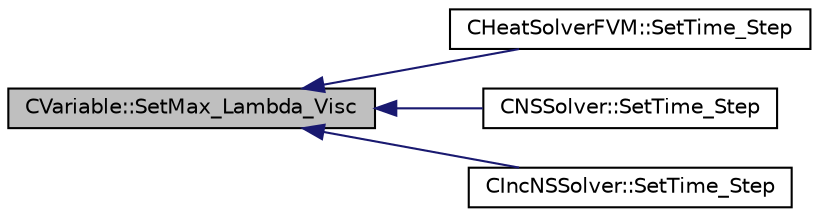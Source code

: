digraph "CVariable::SetMax_Lambda_Visc"
{
  edge [fontname="Helvetica",fontsize="10",labelfontname="Helvetica",labelfontsize="10"];
  node [fontname="Helvetica",fontsize="10",shape=record];
  rankdir="LR";
  Node5470 [label="CVariable::SetMax_Lambda_Visc",height=0.2,width=0.4,color="black", fillcolor="grey75", style="filled", fontcolor="black"];
  Node5470 -> Node5471 [dir="back",color="midnightblue",fontsize="10",style="solid",fontname="Helvetica"];
  Node5471 [label="CHeatSolverFVM::SetTime_Step",height=0.2,width=0.4,color="black", fillcolor="white", style="filled",URL="$class_c_heat_solver_f_v_m.html#a5d2dc86ae38a3f979cfce8bf7bccdaa8",tooltip="A virtual member. "];
  Node5470 -> Node5472 [dir="back",color="midnightblue",fontsize="10",style="solid",fontname="Helvetica"];
  Node5472 [label="CNSSolver::SetTime_Step",height=0.2,width=0.4,color="black", fillcolor="white", style="filled",URL="$class_c_n_s_solver.html#a340a62e197f7386736db85967e586804",tooltip="Compute the time step for solving the Navier-Stokes equations with turbulence model. "];
  Node5470 -> Node5473 [dir="back",color="midnightblue",fontsize="10",style="solid",fontname="Helvetica"];
  Node5473 [label="CIncNSSolver::SetTime_Step",height=0.2,width=0.4,color="black", fillcolor="white", style="filled",URL="$class_c_inc_n_s_solver.html#a50e3b8e05bda6be8be79b9068c06bd4e",tooltip="Compute the time step for solving the Navier-Stokes equations with turbulence model. "];
}
